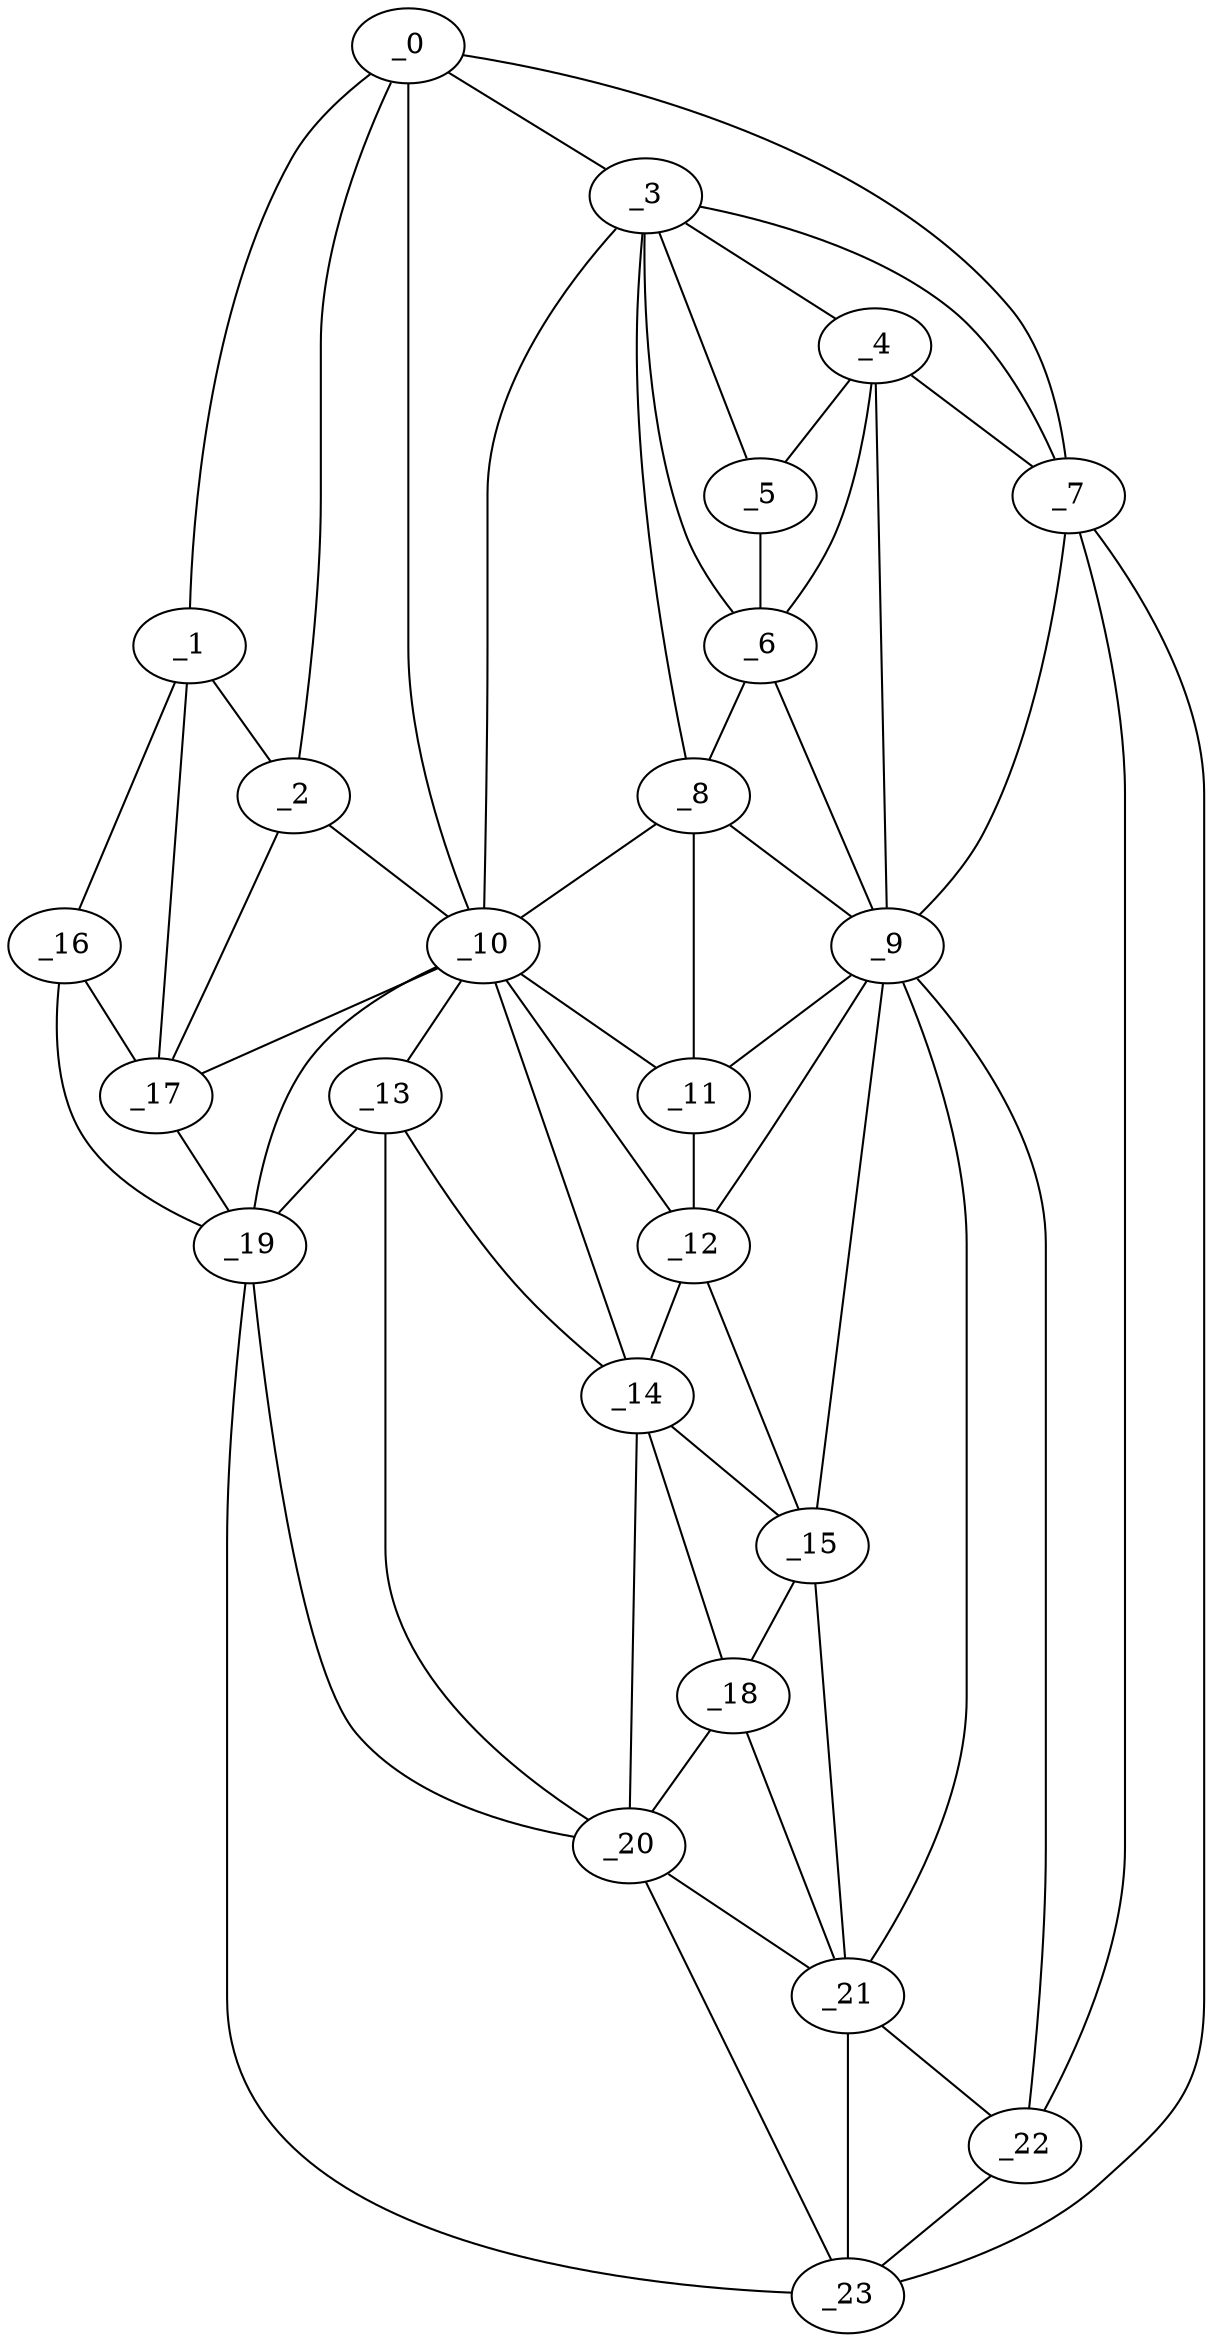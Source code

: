graph "obj24__0.gxl" {
	_0	 [x=38,
		y=57];
	_1	 [x=42,
		y=8];
	_0 -- _1	 [valence=1];
	_2	 [x=42,
		y=29];
	_0 -- _2	 [valence=1];
	_3	 [x=44,
		y=69];
	_0 -- _3	 [valence=2];
	_7	 [x=59,
		y=125];
	_0 -- _7	 [valence=1];
	_10	 [x=69,
		y=61];
	_0 -- _10	 [valence=1];
	_1 -- _2	 [valence=2];
	_16	 [x=89,
		y=8];
	_1 -- _16	 [valence=1];
	_17	 [x=89,
		y=28];
	_1 -- _17	 [valence=2];
	_2 -- _10	 [valence=2];
	_2 -- _17	 [valence=1];
	_4	 [x=52,
		y=80];
	_3 -- _4	 [valence=2];
	_5	 [x=53,
		y=75];
	_3 -- _5	 [valence=1];
	_6	 [x=57,
		y=73];
	_3 -- _6	 [valence=1];
	_3 -- _7	 [valence=1];
	_8	 [x=61,
		y=71];
	_3 -- _8	 [valence=2];
	_3 -- _10	 [valence=2];
	_4 -- _5	 [valence=2];
	_4 -- _6	 [valence=2];
	_4 -- _7	 [valence=1];
	_9	 [x=66,
		y=79];
	_4 -- _9	 [valence=2];
	_5 -- _6	 [valence=2];
	_6 -- _8	 [valence=2];
	_6 -- _9	 [valence=2];
	_7 -- _9	 [valence=2];
	_22	 [x=93,
		y=110];
	_7 -- _22	 [valence=1];
	_23	 [x=94,
		y=117];
	_7 -- _23	 [valence=1];
	_8 -- _9	 [valence=2];
	_8 -- _10	 [valence=1];
	_11	 [x=69,
		y=75];
	_8 -- _11	 [valence=2];
	_9 -- _11	 [valence=2];
	_12	 [x=81,
		y=74];
	_9 -- _12	 [valence=2];
	_15	 [x=85,
		y=78];
	_9 -- _15	 [valence=2];
	_21	 [x=93,
		y=91];
	_9 -- _21	 [valence=1];
	_9 -- _22	 [valence=2];
	_10 -- _11	 [valence=2];
	_10 -- _12	 [valence=2];
	_13	 [x=83,
		y=60];
	_10 -- _13	 [valence=2];
	_14	 [x=84,
		y=69];
	_10 -- _14	 [valence=2];
	_10 -- _17	 [valence=2];
	_19	 [x=93,
		y=47];
	_10 -- _19	 [valence=2];
	_11 -- _12	 [valence=2];
	_12 -- _14	 [valence=1];
	_12 -- _15	 [valence=2];
	_13 -- _14	 [valence=2];
	_13 -- _19	 [valence=2];
	_20	 [x=93,
		y=56];
	_13 -- _20	 [valence=2];
	_14 -- _15	 [valence=2];
	_18	 [x=92,
		y=86];
	_14 -- _18	 [valence=2];
	_14 -- _20	 [valence=1];
	_15 -- _18	 [valence=1];
	_15 -- _21	 [valence=2];
	_16 -- _17	 [valence=2];
	_16 -- _19	 [valence=1];
	_17 -- _19	 [valence=2];
	_18 -- _20	 [valence=2];
	_18 -- _21	 [valence=1];
	_19 -- _20	 [valence=2];
	_19 -- _23	 [valence=1];
	_20 -- _21	 [valence=2];
	_20 -- _23	 [valence=1];
	_21 -- _22	 [valence=2];
	_21 -- _23	 [valence=2];
	_22 -- _23	 [valence=1];
}
